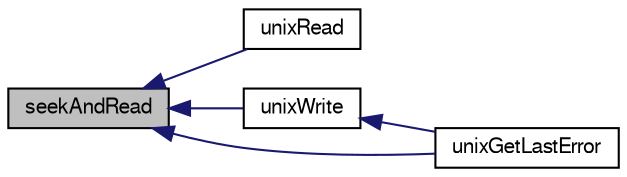 digraph "seekAndRead"
{
  edge [fontname="FreeSans",fontsize="10",labelfontname="FreeSans",labelfontsize="10"];
  node [fontname="FreeSans",fontsize="10",shape=record];
  rankdir="LR";
  Node285633 [label="seekAndRead",height=0.2,width=0.4,color="black", fillcolor="grey75", style="filled", fontcolor="black"];
  Node285633 -> Node285634 [dir="back",color="midnightblue",fontsize="10",style="solid",fontname="FreeSans"];
  Node285634 [label="unixRead",height=0.2,width=0.4,color="black", fillcolor="white", style="filled",URL="$sqlite3_8c.html#a1e51bba47404d5518a136bbc5ab6e21b"];
  Node285633 -> Node285635 [dir="back",color="midnightblue",fontsize="10",style="solid",fontname="FreeSans"];
  Node285635 [label="unixWrite",height=0.2,width=0.4,color="black", fillcolor="white", style="filled",URL="$sqlite3_8c.html#a4385beabc5689db595bbe5a18b3c619a"];
  Node285635 -> Node285636 [dir="back",color="midnightblue",fontsize="10",style="solid",fontname="FreeSans"];
  Node285636 [label="unixGetLastError",height=0.2,width=0.4,color="black", fillcolor="white", style="filled",URL="$sqlite3_8c.html#aed1e42f49d74b419c3c85b559dd61240"];
  Node285633 -> Node285636 [dir="back",color="midnightblue",fontsize="10",style="solid",fontname="FreeSans"];
}
